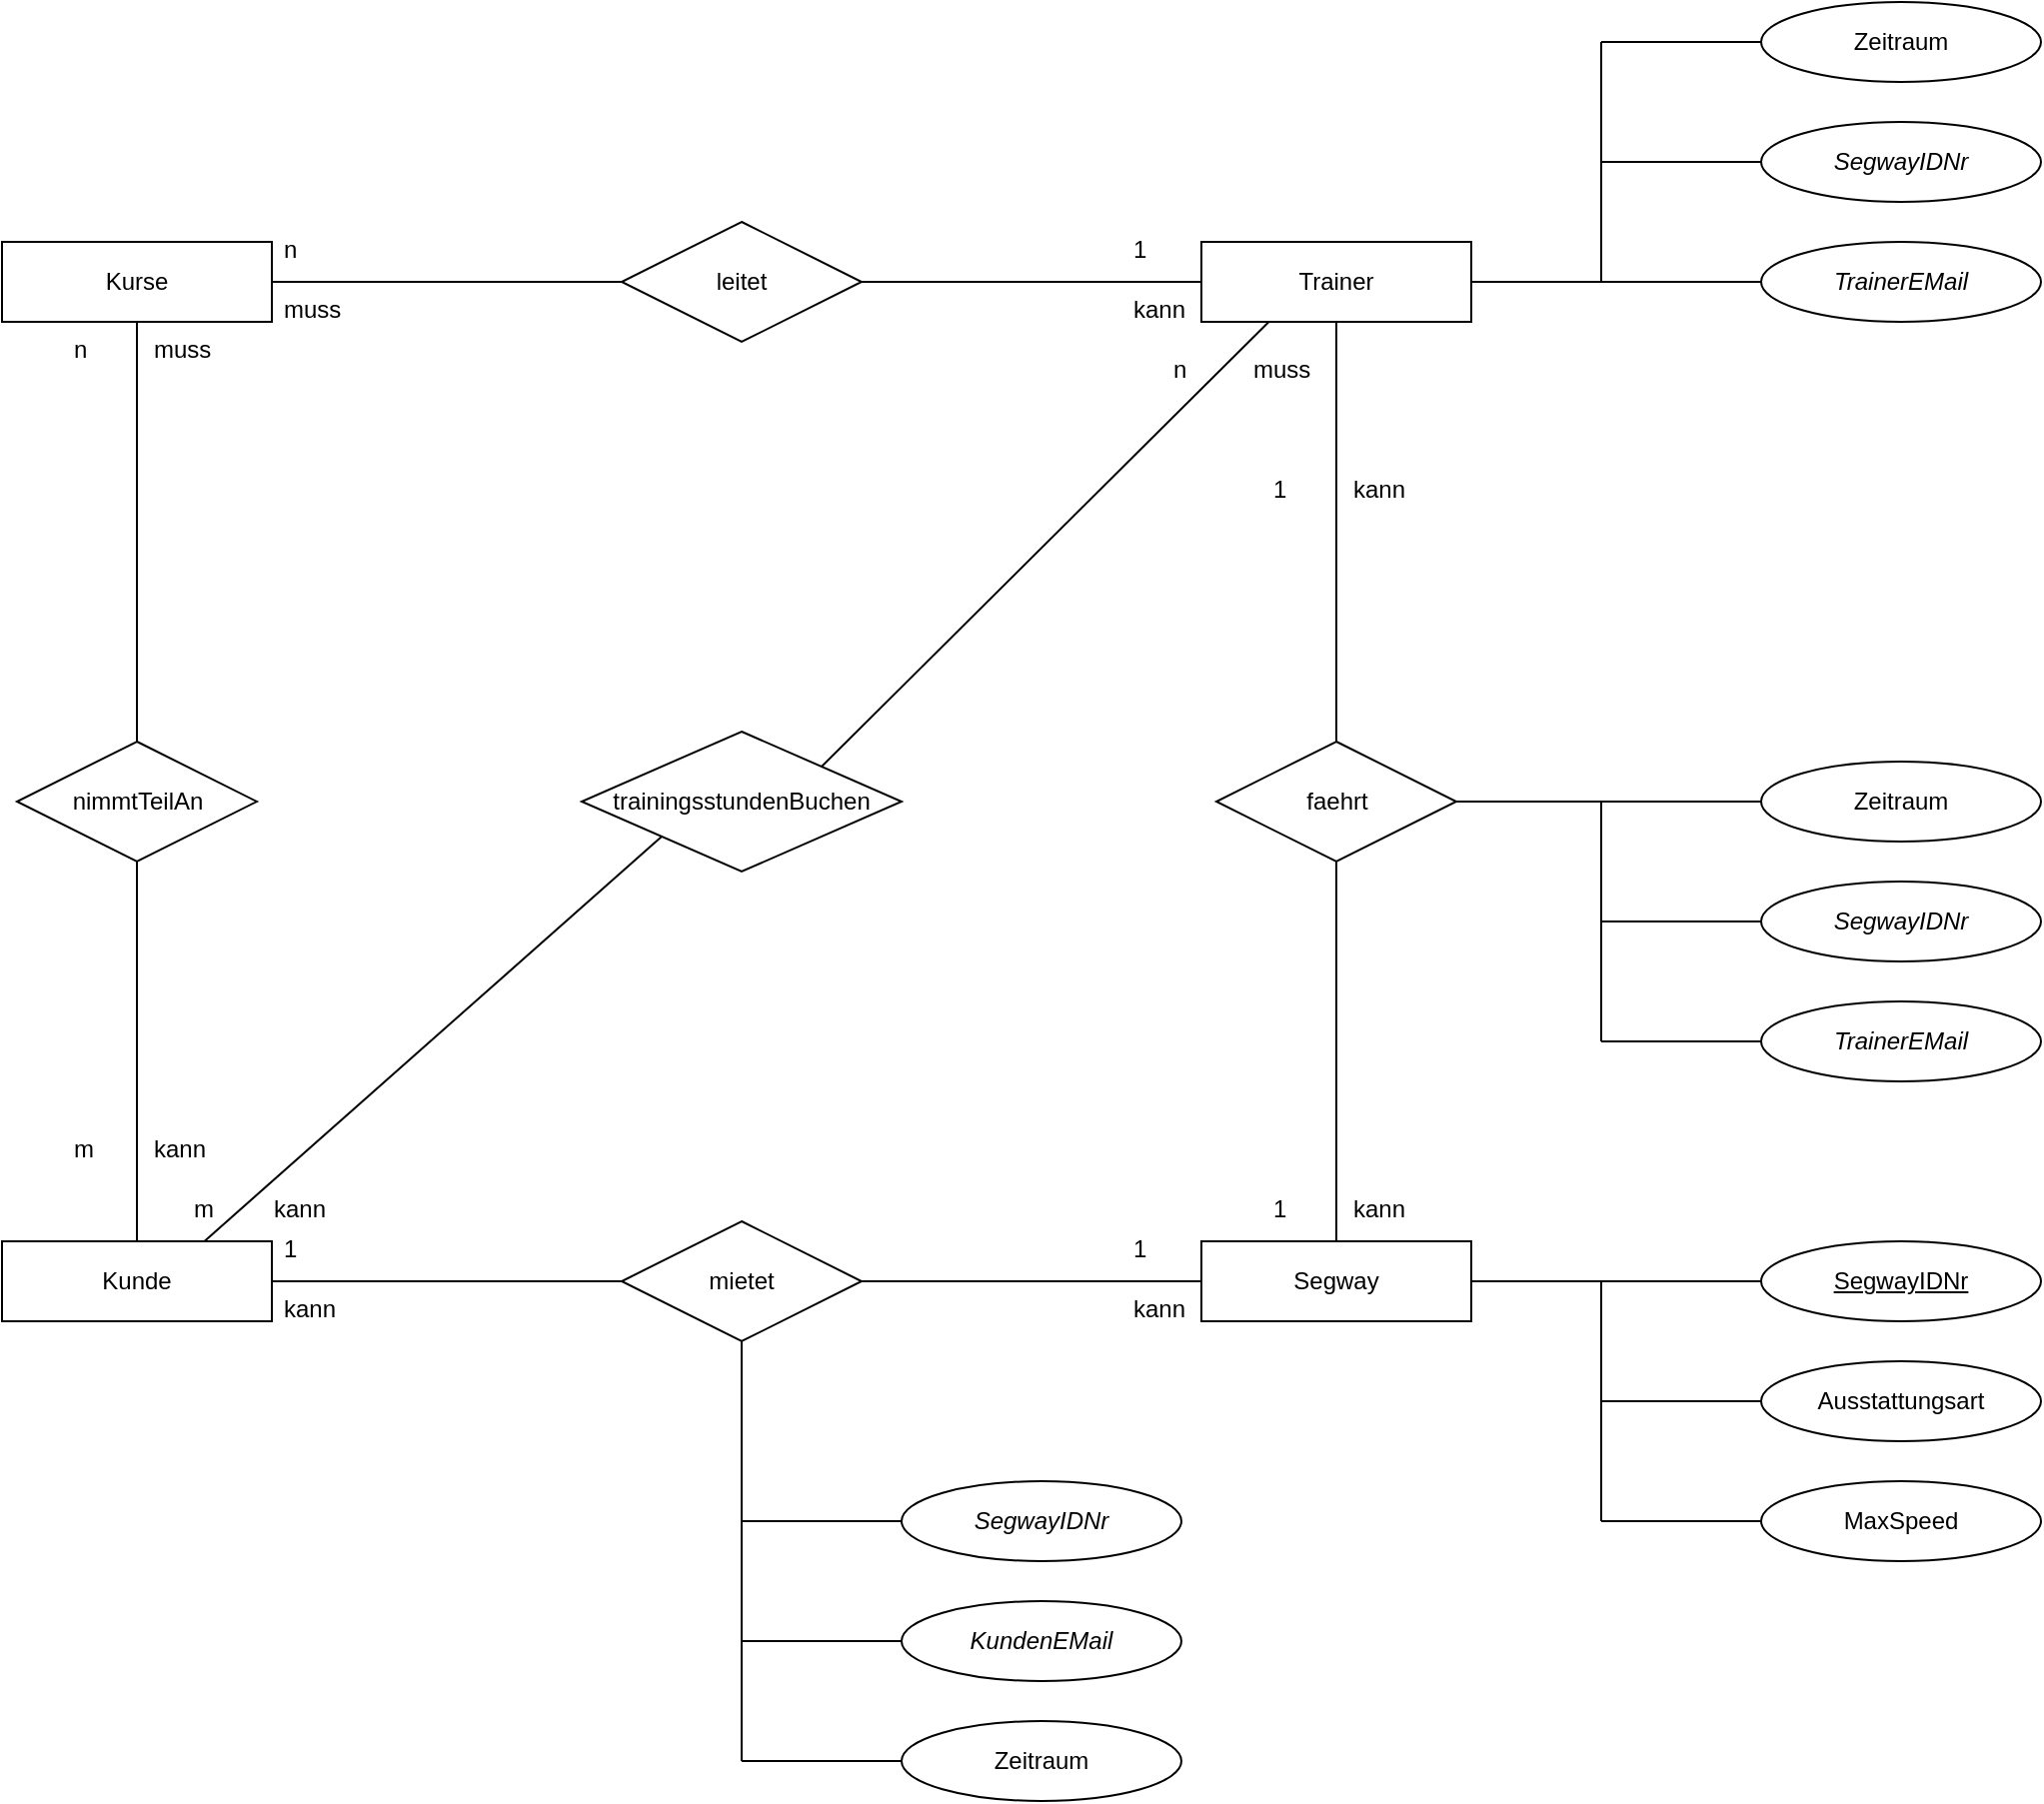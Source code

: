 <mxfile version="16.6.1" type="device"><diagram id="euDFDf5v3u_W_AGFaJGX" name="Page-1"><mxGraphModel dx="1102" dy="1744" grid="1" gridSize="10" guides="1" tooltips="1" connect="1" arrows="1" fold="1" page="1" pageScale="1" pageWidth="827" pageHeight="1169" background="none" math="0" shadow="0"><root><mxCell id="0"/><mxCell id="1" parent="0"/><mxCell id="rPETEuu0OWyHx-MV_tZJ-2" value="Segway" style="whiteSpace=wrap;html=1;align=center;fillColor=#FFFFFF;gradientColor=none;gradientDirection=east;" vertex="1" parent="1"><mxGeometry x="600" y="300" width="135" height="40" as="geometry"/></mxCell><mxCell id="rPETEuu0OWyHx-MV_tZJ-3" value="Kurse" style="whiteSpace=wrap;html=1;align=center;fillColor=#FFFFFF;gradientColor=none;gradientDirection=east;" vertex="1" parent="1"><mxGeometry y="-200" width="135" height="40" as="geometry"/></mxCell><mxCell id="rPETEuu0OWyHx-MV_tZJ-4" value="Trainer" style="whiteSpace=wrap;html=1;align=center;fillColor=#FFFFFF;gradientColor=none;gradientDirection=east;" vertex="1" parent="1"><mxGeometry x="600" y="-200" width="135" height="40" as="geometry"/></mxCell><mxCell id="rPETEuu0OWyHx-MV_tZJ-5" value="Kunde" style="whiteSpace=wrap;html=1;align=center;fillColor=#FFFFFF;gradientColor=none;gradientDirection=east;" vertex="1" parent="1"><mxGeometry y="300" width="135" height="40" as="geometry"/></mxCell><mxCell id="rPETEuu0OWyHx-MV_tZJ-6" value="trainingsstundenBuchen" style="shape=rhombus;perimeter=rhombusPerimeter;whiteSpace=wrap;html=1;align=center;fillColor=#FFFFFF;gradientColor=none;gradientDirection=east;" vertex="1" parent="1"><mxGeometry x="290" y="45" width="160" height="70" as="geometry"/></mxCell><mxCell id="rPETEuu0OWyHx-MV_tZJ-7" value="" style="endArrow=none;html=1;rounded=0;exitX=0.75;exitY=0;exitDx=0;exitDy=0;entryX=0;entryY=1;entryDx=0;entryDy=0;" edge="1" parent="1" source="rPETEuu0OWyHx-MV_tZJ-5" target="rPETEuu0OWyHx-MV_tZJ-6"><mxGeometry relative="1" as="geometry"><mxPoint x="340" y="160" as="sourcePoint"/><mxPoint x="500" y="160" as="targetPoint"/></mxGeometry></mxCell><mxCell id="rPETEuu0OWyHx-MV_tZJ-8" value="" style="endArrow=none;html=1;rounded=0;exitX=1;exitY=0;exitDx=0;exitDy=0;entryX=0.25;entryY=1;entryDx=0;entryDy=0;" edge="1" parent="1" source="rPETEuu0OWyHx-MV_tZJ-6" target="rPETEuu0OWyHx-MV_tZJ-4"><mxGeometry relative="1" as="geometry"><mxPoint x="111.25" y="310" as="sourcePoint"/><mxPoint x="190" y="192.5" as="targetPoint"/></mxGeometry></mxCell><mxCell id="rPETEuu0OWyHx-MV_tZJ-9" value="muss" style="text;strokeColor=none;fillColor=none;spacingLeft=4;spacingRight=4;overflow=hidden;rotatable=0;points=[[0,0.5],[1,0.5]];portConstraint=eastwest;fontSize=12;" vertex="1" parent="1"><mxGeometry x="620" y="-150" width="40" height="30" as="geometry"/></mxCell><mxCell id="rPETEuu0OWyHx-MV_tZJ-10" value="kann" style="text;strokeColor=none;fillColor=none;spacingLeft=4;spacingRight=4;overflow=hidden;rotatable=0;points=[[0,0.5],[1,0.5]];portConstraint=eastwest;fontSize=12;" vertex="1" parent="1"><mxGeometry x="130" y="270" width="40" height="30" as="geometry"/></mxCell><mxCell id="rPETEuu0OWyHx-MV_tZJ-12" value="n" style="text;strokeColor=none;fillColor=none;spacingLeft=4;spacingRight=4;overflow=hidden;rotatable=0;points=[[0,0.5],[1,0.5]];portConstraint=eastwest;fontSize=12;" vertex="1" parent="1"><mxGeometry x="580" y="-150" width="40" height="30" as="geometry"/></mxCell><mxCell id="rPETEuu0OWyHx-MV_tZJ-13" value="m" style="text;strokeColor=none;fillColor=none;spacingLeft=4;spacingRight=4;overflow=hidden;rotatable=0;points=[[0,0.5],[1,0.5]];portConstraint=eastwest;fontSize=12;" vertex="1" parent="1"><mxGeometry x="90" y="270" width="40" height="30" as="geometry"/></mxCell><mxCell id="rPETEuu0OWyHx-MV_tZJ-14" value="mietet" style="shape=rhombus;perimeter=rhombusPerimeter;whiteSpace=wrap;html=1;align=center;fillColor=#FFFFFF;gradientColor=none;gradientDirection=east;" vertex="1" parent="1"><mxGeometry x="310" y="290" width="120" height="60" as="geometry"/></mxCell><mxCell id="rPETEuu0OWyHx-MV_tZJ-15" value="" style="endArrow=none;html=1;rounded=0;exitX=1;exitY=0.5;exitDx=0;exitDy=0;entryX=0;entryY=0.5;entryDx=0;entryDy=0;" edge="1" parent="1" source="rPETEuu0OWyHx-MV_tZJ-14" target="rPETEuu0OWyHx-MV_tZJ-2"><mxGeometry relative="1" as="geometry"><mxPoint x="111.25" y="310" as="sourcePoint"/><mxPoint x="350" y="112.5" as="targetPoint"/></mxGeometry></mxCell><mxCell id="rPETEuu0OWyHx-MV_tZJ-16" value="" style="endArrow=none;html=1;rounded=0;exitX=1;exitY=0.5;exitDx=0;exitDy=0;entryX=0;entryY=0.5;entryDx=0;entryDy=0;" edge="1" parent="1" source="rPETEuu0OWyHx-MV_tZJ-5" target="rPETEuu0OWyHx-MV_tZJ-14"><mxGeometry relative="1" as="geometry"><mxPoint x="121.25" y="320" as="sourcePoint"/><mxPoint x="360" y="122.5" as="targetPoint"/></mxGeometry></mxCell><mxCell id="rPETEuu0OWyHx-MV_tZJ-17" value="faehrt" style="shape=rhombus;perimeter=rhombusPerimeter;whiteSpace=wrap;html=1;align=center;fillColor=#FFFFFF;gradientColor=none;gradientDirection=east;" vertex="1" parent="1"><mxGeometry x="607.5" y="50" width="120" height="60" as="geometry"/></mxCell><mxCell id="rPETEuu0OWyHx-MV_tZJ-18" value="" style="endArrow=none;html=1;rounded=0;exitX=0.5;exitY=1;exitDx=0;exitDy=0;entryX=0.5;entryY=0;entryDx=0;entryDy=0;" edge="1" parent="1" source="rPETEuu0OWyHx-MV_tZJ-17" target="rPETEuu0OWyHx-MV_tZJ-2"><mxGeometry relative="1" as="geometry"><mxPoint x="406.25" y="70" as="sourcePoint"/><mxPoint x="895" y="80" as="targetPoint"/></mxGeometry></mxCell><mxCell id="rPETEuu0OWyHx-MV_tZJ-19" value="" style="endArrow=none;html=1;rounded=0;exitX=0.5;exitY=1;exitDx=0;exitDy=0;entryX=0.5;entryY=0;entryDx=0;entryDy=0;" edge="1" parent="1" target="rPETEuu0OWyHx-MV_tZJ-17" source="rPETEuu0OWyHx-MV_tZJ-4"><mxGeometry relative="1" as="geometry"><mxPoint x="430" y="80" as="sourcePoint"/><mxPoint x="655" y="-117.5" as="targetPoint"/></mxGeometry></mxCell><mxCell id="rPETEuu0OWyHx-MV_tZJ-22" value="leitet" style="shape=rhombus;perimeter=rhombusPerimeter;whiteSpace=wrap;html=1;align=center;fillColor=#FFFFFF;gradientColor=none;gradientDirection=east;" vertex="1" parent="1"><mxGeometry x="310" y="-210" width="120" height="60" as="geometry"/></mxCell><mxCell id="rPETEuu0OWyHx-MV_tZJ-23" value="" style="endArrow=none;html=1;rounded=0;exitX=1;exitY=0.5;exitDx=0;exitDy=0;entryX=0;entryY=0.5;entryDx=0;entryDy=0;" edge="1" parent="1" source="rPETEuu0OWyHx-MV_tZJ-22" target="rPETEuu0OWyHx-MV_tZJ-4"><mxGeometry relative="1" as="geometry"><mxPoint x="81.25" y="-90" as="sourcePoint"/><mxPoint x="570" y="-80" as="targetPoint"/></mxGeometry></mxCell><mxCell id="rPETEuu0OWyHx-MV_tZJ-24" value="" style="endArrow=none;html=1;rounded=0;exitX=1;exitY=0.5;exitDx=0;exitDy=0;entryX=0;entryY=0.5;entryDx=0;entryDy=0;" edge="1" parent="1" target="rPETEuu0OWyHx-MV_tZJ-22" source="rPETEuu0OWyHx-MV_tZJ-3"><mxGeometry relative="1" as="geometry"><mxPoint x="105" y="-80" as="sourcePoint"/><mxPoint x="330" y="-277.5" as="targetPoint"/></mxGeometry></mxCell><mxCell id="rPETEuu0OWyHx-MV_tZJ-26" value="nimmtTeilAn" style="shape=rhombus;perimeter=rhombusPerimeter;whiteSpace=wrap;html=1;align=center;fillColor=#FFFFFF;gradientColor=none;gradientDirection=east;" vertex="1" parent="1"><mxGeometry x="7.5" y="50" width="120" height="60" as="geometry"/></mxCell><mxCell id="rPETEuu0OWyHx-MV_tZJ-27" value="" style="endArrow=none;html=1;rounded=0;exitX=0.5;exitY=1;exitDx=0;exitDy=0;entryX=0.5;entryY=0;entryDx=0;entryDy=0;" edge="1" parent="1" source="rPETEuu0OWyHx-MV_tZJ-26" target="rPETEuu0OWyHx-MV_tZJ-5"><mxGeometry relative="1" as="geometry"><mxPoint x="-101.25" y="40" as="sourcePoint"/><mxPoint x="160" y="270" as="targetPoint"/></mxGeometry></mxCell><mxCell id="rPETEuu0OWyHx-MV_tZJ-28" value="" style="endArrow=none;html=1;rounded=0;exitX=0.5;exitY=1;exitDx=0;exitDy=0;entryX=0.5;entryY=0;entryDx=0;entryDy=0;" edge="1" parent="1" target="rPETEuu0OWyHx-MV_tZJ-26" source="rPETEuu0OWyHx-MV_tZJ-3"><mxGeometry relative="1" as="geometry"><mxPoint x="160" y="-190" as="sourcePoint"/><mxPoint x="147.5" y="-147.5" as="targetPoint"/></mxGeometry></mxCell><mxCell id="rPETEuu0OWyHx-MV_tZJ-29" value="n" style="text;strokeColor=none;fillColor=none;spacingLeft=4;spacingRight=4;overflow=hidden;rotatable=0;points=[[0,0.5],[1,0.5]];portConstraint=eastwest;fontSize=12;" vertex="1" parent="1"><mxGeometry x="135" y="-210" width="40" height="30" as="geometry"/></mxCell><mxCell id="rPETEuu0OWyHx-MV_tZJ-30" value="1" style="text;strokeColor=none;fillColor=none;spacingLeft=4;spacingRight=4;overflow=hidden;rotatable=0;points=[[0,0.5],[1,0.5]];portConstraint=eastwest;fontSize=12;" vertex="1" parent="1"><mxGeometry x="560" y="-210" width="40" height="30" as="geometry"/></mxCell><mxCell id="rPETEuu0OWyHx-MV_tZJ-32" value="kann" style="text;strokeColor=none;fillColor=none;spacingLeft=4;spacingRight=4;overflow=hidden;rotatable=0;points=[[0,0.5],[1,0.5]];portConstraint=eastwest;fontSize=12;" vertex="1" parent="1"><mxGeometry x="560" y="-180" width="40" height="30" as="geometry"/></mxCell><mxCell id="rPETEuu0OWyHx-MV_tZJ-33" value="muss" style="text;strokeColor=none;fillColor=none;spacingLeft=4;spacingRight=4;overflow=hidden;rotatable=0;points=[[0,0.5],[1,0.5]];portConstraint=eastwest;fontSize=12;" vertex="1" parent="1"><mxGeometry x="135" y="-180" width="40" height="30" as="geometry"/></mxCell><mxCell id="rPETEuu0OWyHx-MV_tZJ-34" value="m" style="text;strokeColor=none;fillColor=none;spacingLeft=4;spacingRight=4;overflow=hidden;rotatable=0;points=[[0,0.5],[1,0.5]];portConstraint=eastwest;fontSize=12;" vertex="1" parent="1"><mxGeometry x="30" y="240" width="40" height="30" as="geometry"/></mxCell><mxCell id="rPETEuu0OWyHx-MV_tZJ-35" value="n" style="text;strokeColor=none;fillColor=none;spacingLeft=4;spacingRight=4;overflow=hidden;rotatable=0;points=[[0,0.5],[1,0.5]];portConstraint=eastwest;fontSize=12;" vertex="1" parent="1"><mxGeometry x="30" y="-160" width="40" height="30" as="geometry"/></mxCell><mxCell id="rPETEuu0OWyHx-MV_tZJ-36" value="muss" style="text;strokeColor=none;fillColor=none;spacingLeft=4;spacingRight=4;overflow=hidden;rotatable=0;points=[[0,0.5],[1,0.5]];portConstraint=eastwest;fontSize=12;" vertex="1" parent="1"><mxGeometry x="70" y="-160" width="40" height="30" as="geometry"/></mxCell><mxCell id="rPETEuu0OWyHx-MV_tZJ-37" value="kann" style="text;strokeColor=none;fillColor=none;spacingLeft=4;spacingRight=4;overflow=hidden;rotatable=0;points=[[0,0.5],[1,0.5]];portConstraint=eastwest;fontSize=12;" vertex="1" parent="1"><mxGeometry x="70" y="240" width="40" height="30" as="geometry"/></mxCell><mxCell id="rPETEuu0OWyHx-MV_tZJ-38" value="1" style="text;strokeColor=none;fillColor=none;spacingLeft=4;spacingRight=4;overflow=hidden;rotatable=0;points=[[0,0.5],[1,0.5]];portConstraint=eastwest;fontSize=12;" vertex="1" parent="1"><mxGeometry x="135" y="290" width="40" height="30" as="geometry"/></mxCell><mxCell id="rPETEuu0OWyHx-MV_tZJ-39" value="1" style="text;strokeColor=none;fillColor=none;spacingLeft=4;spacingRight=4;overflow=hidden;rotatable=0;points=[[0,0.5],[1,0.5]];portConstraint=eastwest;fontSize=12;" vertex="1" parent="1"><mxGeometry x="560" y="290" width="40" height="30" as="geometry"/></mxCell><mxCell id="rPETEuu0OWyHx-MV_tZJ-40" value="kann" style="text;strokeColor=none;fillColor=none;spacingLeft=4;spacingRight=4;overflow=hidden;rotatable=0;points=[[0,0.5],[1,0.5]];portConstraint=eastwest;fontSize=12;" vertex="1" parent="1"><mxGeometry x="135" y="320" width="40" height="30" as="geometry"/></mxCell><mxCell id="rPETEuu0OWyHx-MV_tZJ-41" value="kann" style="text;strokeColor=none;fillColor=none;spacingLeft=4;spacingRight=4;overflow=hidden;rotatable=0;points=[[0,0.5],[1,0.5]];portConstraint=eastwest;fontSize=12;" vertex="1" parent="1"><mxGeometry x="560" y="320" width="40" height="30" as="geometry"/></mxCell><mxCell id="rPETEuu0OWyHx-MV_tZJ-42" value="1" style="text;strokeColor=none;fillColor=none;spacingLeft=4;spacingRight=4;overflow=hidden;rotatable=0;points=[[0,0.5],[1,0.5]];portConstraint=eastwest;fontSize=12;" vertex="1" parent="1"><mxGeometry x="630" y="-90" width="40" height="30" as="geometry"/></mxCell><mxCell id="rPETEuu0OWyHx-MV_tZJ-43" value="kann" style="text;strokeColor=none;fillColor=none;spacingLeft=4;spacingRight=4;overflow=hidden;rotatable=0;points=[[0,0.5],[1,0.5]];portConstraint=eastwest;fontSize=12;" vertex="1" parent="1"><mxGeometry x="670" y="-90" width="40" height="30" as="geometry"/></mxCell><mxCell id="rPETEuu0OWyHx-MV_tZJ-44" value="kann" style="text;strokeColor=none;fillColor=none;spacingLeft=4;spacingRight=4;overflow=hidden;rotatable=0;points=[[0,0.5],[1,0.5]];portConstraint=eastwest;fontSize=12;" vertex="1" parent="1"><mxGeometry x="670" y="270" width="40" height="30" as="geometry"/></mxCell><mxCell id="rPETEuu0OWyHx-MV_tZJ-45" value="1" style="text;strokeColor=none;fillColor=none;spacingLeft=4;spacingRight=4;overflow=hidden;rotatable=0;points=[[0,0.5],[1,0.5]];portConstraint=eastwest;fontSize=12;" vertex="1" parent="1"><mxGeometry x="630" y="270" width="40" height="30" as="geometry"/></mxCell><mxCell id="rPETEuu0OWyHx-MV_tZJ-46" value="&lt;div&gt;&lt;u&gt;SegwayIDNr&lt;/u&gt;&lt;/div&gt;" style="ellipse;whiteSpace=wrap;html=1;align=center;fillColor=#FFFFFF;gradientColor=none;gradientDirection=east;" vertex="1" parent="1"><mxGeometry x="880" y="300" width="140" height="40" as="geometry"/></mxCell><mxCell id="rPETEuu0OWyHx-MV_tZJ-48" value="Ausstattungsart" style="ellipse;whiteSpace=wrap;html=1;align=center;fillColor=#FFFFFF;gradientColor=none;gradientDirection=east;" vertex="1" parent="1"><mxGeometry x="880" y="360" width="140" height="40" as="geometry"/></mxCell><mxCell id="rPETEuu0OWyHx-MV_tZJ-49" value="&lt;div&gt;MaxSpeed&lt;/div&gt;" style="ellipse;whiteSpace=wrap;html=1;align=center;fillColor=#FFFFFF;gradientColor=none;gradientDirection=east;" vertex="1" parent="1"><mxGeometry x="880" y="420" width="140" height="40" as="geometry"/></mxCell><mxCell id="rPETEuu0OWyHx-MV_tZJ-50" value="" style="endArrow=none;html=1;rounded=0;entryX=1;entryY=0.5;entryDx=0;entryDy=0;" edge="1" parent="1" target="rPETEuu0OWyHx-MV_tZJ-2"><mxGeometry relative="1" as="geometry"><mxPoint x="800" y="320" as="sourcePoint"/><mxPoint x="820" y="350" as="targetPoint"/></mxGeometry></mxCell><mxCell id="rPETEuu0OWyHx-MV_tZJ-51" value="" style="endArrow=none;html=1;rounded=0;" edge="1" parent="1"><mxGeometry relative="1" as="geometry"><mxPoint x="800" y="440" as="sourcePoint"/><mxPoint x="800" y="320" as="targetPoint"/></mxGeometry></mxCell><mxCell id="rPETEuu0OWyHx-MV_tZJ-52" value="" style="endArrow=none;html=1;rounded=0;entryX=0;entryY=0.5;entryDx=0;entryDy=0;" edge="1" parent="1" target="rPETEuu0OWyHx-MV_tZJ-46"><mxGeometry relative="1" as="geometry"><mxPoint x="800" y="320" as="sourcePoint"/><mxPoint x="630" y="350" as="targetPoint"/></mxGeometry></mxCell><mxCell id="rPETEuu0OWyHx-MV_tZJ-53" value="" style="endArrow=none;html=1;rounded=0;entryX=0;entryY=0.5;entryDx=0;entryDy=0;" edge="1" parent="1" target="rPETEuu0OWyHx-MV_tZJ-48"><mxGeometry relative="1" as="geometry"><mxPoint x="800" y="380" as="sourcePoint"/><mxPoint x="890" y="330" as="targetPoint"/></mxGeometry></mxCell><mxCell id="rPETEuu0OWyHx-MV_tZJ-54" value="" style="endArrow=none;html=1;rounded=0;entryX=0;entryY=0.5;entryDx=0;entryDy=0;" edge="1" parent="1" target="rPETEuu0OWyHx-MV_tZJ-49"><mxGeometry relative="1" as="geometry"><mxPoint x="800" y="440" as="sourcePoint"/><mxPoint x="900" y="340" as="targetPoint"/></mxGeometry></mxCell><mxCell id="rPETEuu0OWyHx-MV_tZJ-55" value="" style="endArrow=none;html=1;rounded=0;exitX=1;exitY=0.5;exitDx=0;exitDy=0;" edge="1" parent="1" source="rPETEuu0OWyHx-MV_tZJ-17"><mxGeometry relative="1" as="geometry"><mxPoint x="830" y="350" as="sourcePoint"/><mxPoint x="800" y="80" as="targetPoint"/></mxGeometry></mxCell><mxCell id="rPETEuu0OWyHx-MV_tZJ-56" value="" style="endArrow=none;html=1;rounded=0;" edge="1" parent="1"><mxGeometry relative="1" as="geometry"><mxPoint x="800" y="200" as="sourcePoint"/><mxPoint x="800" y="80" as="targetPoint"/></mxGeometry></mxCell><mxCell id="rPETEuu0OWyHx-MV_tZJ-57" value="Zeitraum" style="ellipse;whiteSpace=wrap;html=1;align=center;fillColor=#FFFFFF;gradientColor=none;gradientDirection=east;" vertex="1" parent="1"><mxGeometry x="880" y="60" width="140" height="40" as="geometry"/></mxCell><mxCell id="rPETEuu0OWyHx-MV_tZJ-58" value="&lt;div align=&quot;center&quot;&gt;&lt;i&gt;SegwayIDNr&lt;/i&gt;&lt;/div&gt;" style="ellipse;whiteSpace=wrap;html=1;align=center;fillColor=#FFFFFF;gradientColor=none;gradientDirection=east;" vertex="1" parent="1"><mxGeometry x="880" y="120" width="140" height="40" as="geometry"/></mxCell><mxCell id="rPETEuu0OWyHx-MV_tZJ-59" value="&lt;i&gt;TrainerEMail&lt;/i&gt;" style="ellipse;whiteSpace=wrap;html=1;align=center;fillColor=#FFFFFF;gradientColor=none;gradientDirection=east;" vertex="1" parent="1"><mxGeometry x="880" y="180" width="140" height="40" as="geometry"/></mxCell><mxCell id="rPETEuu0OWyHx-MV_tZJ-60" value="" style="endArrow=none;html=1;rounded=0;entryX=0;entryY=0.5;entryDx=0;entryDy=0;" edge="1" parent="1" target="rPETEuu0OWyHx-MV_tZJ-57"><mxGeometry relative="1" as="geometry"><mxPoint x="800" y="80" as="sourcePoint"/><mxPoint x="630" y="110" as="targetPoint"/></mxGeometry></mxCell><mxCell id="rPETEuu0OWyHx-MV_tZJ-61" value="" style="endArrow=none;html=1;rounded=0;entryX=0;entryY=0.5;entryDx=0;entryDy=0;" edge="1" parent="1" target="rPETEuu0OWyHx-MV_tZJ-58"><mxGeometry relative="1" as="geometry"><mxPoint x="800" y="140" as="sourcePoint"/><mxPoint x="890" y="90" as="targetPoint"/></mxGeometry></mxCell><mxCell id="rPETEuu0OWyHx-MV_tZJ-62" value="" style="endArrow=none;html=1;rounded=0;entryX=0;entryY=0.5;entryDx=0;entryDy=0;" edge="1" parent="1" target="rPETEuu0OWyHx-MV_tZJ-59"><mxGeometry relative="1" as="geometry"><mxPoint x="800" y="200" as="sourcePoint"/><mxPoint x="900" y="100" as="targetPoint"/></mxGeometry></mxCell><mxCell id="rPETEuu0OWyHx-MV_tZJ-69" value="&lt;i&gt;SegwayIDNr&lt;/i&gt;" style="ellipse;whiteSpace=wrap;html=1;align=center;fillColor=#FFFFFF;gradientColor=none;gradientDirection=east;" vertex="1" parent="1"><mxGeometry x="450" y="420" width="140" height="40" as="geometry"/></mxCell><mxCell id="rPETEuu0OWyHx-MV_tZJ-70" value="&lt;i&gt;KundenEMail&lt;/i&gt;" style="ellipse;whiteSpace=wrap;html=1;align=center;fillColor=#FFFFFF;gradientColor=none;gradientDirection=east;" vertex="1" parent="1"><mxGeometry x="450" y="480" width="140" height="40" as="geometry"/></mxCell><mxCell id="rPETEuu0OWyHx-MV_tZJ-71" value="Zeitraum" style="ellipse;whiteSpace=wrap;html=1;align=center;fillColor=#FFFFFF;gradientColor=none;gradientDirection=east;" vertex="1" parent="1"><mxGeometry x="450" y="540" width="140" height="40" as="geometry"/></mxCell><mxCell id="rPETEuu0OWyHx-MV_tZJ-72" value="" style="endArrow=none;html=1;rounded=0;entryX=0;entryY=0.5;entryDx=0;entryDy=0;" edge="1" parent="1" target="rPETEuu0OWyHx-MV_tZJ-69"><mxGeometry relative="1" as="geometry"><mxPoint x="370" y="440" as="sourcePoint"/><mxPoint x="200" y="470" as="targetPoint"/></mxGeometry></mxCell><mxCell id="rPETEuu0OWyHx-MV_tZJ-73" value="" style="endArrow=none;html=1;rounded=0;entryX=0;entryY=0.5;entryDx=0;entryDy=0;" edge="1" parent="1" target="rPETEuu0OWyHx-MV_tZJ-70"><mxGeometry relative="1" as="geometry"><mxPoint x="370" y="500" as="sourcePoint"/><mxPoint x="460" y="450" as="targetPoint"/></mxGeometry></mxCell><mxCell id="rPETEuu0OWyHx-MV_tZJ-74" value="" style="endArrow=none;html=1;rounded=0;entryX=0;entryY=0.5;entryDx=0;entryDy=0;" edge="1" parent="1" target="rPETEuu0OWyHx-MV_tZJ-71"><mxGeometry relative="1" as="geometry"><mxPoint x="370" y="560" as="sourcePoint"/><mxPoint x="470" y="460" as="targetPoint"/></mxGeometry></mxCell><mxCell id="rPETEuu0OWyHx-MV_tZJ-75" value="" style="endArrow=none;html=1;rounded=0;exitX=0.5;exitY=1;exitDx=0;exitDy=0;" edge="1" parent="1" source="rPETEuu0OWyHx-MV_tZJ-14"><mxGeometry relative="1" as="geometry"><mxPoint x="380" y="450" as="sourcePoint"/><mxPoint x="370" y="560" as="targetPoint"/></mxGeometry></mxCell><mxCell id="rPETEuu0OWyHx-MV_tZJ-77" value="" style="endArrow=none;html=1;rounded=0;exitX=1;exitY=0.5;exitDx=0;exitDy=0;" edge="1" parent="1" source="rPETEuu0OWyHx-MV_tZJ-4"><mxGeometry relative="1" as="geometry"><mxPoint x="735" y="-300" as="sourcePoint"/><mxPoint x="808" y="-180" as="targetPoint"/></mxGeometry></mxCell><mxCell id="rPETEuu0OWyHx-MV_tZJ-78" value="" style="endArrow=none;html=1;rounded=0;" edge="1" parent="1"><mxGeometry relative="1" as="geometry"><mxPoint x="800" y="-180" as="sourcePoint"/><mxPoint x="800" y="-300" as="targetPoint"/></mxGeometry></mxCell><mxCell id="rPETEuu0OWyHx-MV_tZJ-79" value="Zeitraum" style="ellipse;whiteSpace=wrap;html=1;align=center;fillColor=#FFFFFF;gradientColor=none;gradientDirection=east;" vertex="1" parent="1"><mxGeometry x="880" y="-320" width="140" height="40" as="geometry"/></mxCell><mxCell id="rPETEuu0OWyHx-MV_tZJ-80" value="&lt;div align=&quot;center&quot;&gt;&lt;i&gt;SegwayIDNr&lt;/i&gt;&lt;/div&gt;" style="ellipse;whiteSpace=wrap;html=1;align=center;fillColor=#FFFFFF;gradientColor=none;gradientDirection=east;" vertex="1" parent="1"><mxGeometry x="880" y="-260" width="140" height="40" as="geometry"/></mxCell><mxCell id="rPETEuu0OWyHx-MV_tZJ-81" value="&lt;i&gt;TrainerEMail&lt;/i&gt;" style="ellipse;whiteSpace=wrap;html=1;align=center;fillColor=#FFFFFF;gradientColor=none;gradientDirection=east;" vertex="1" parent="1"><mxGeometry x="880" y="-200" width="140" height="40" as="geometry"/></mxCell><mxCell id="rPETEuu0OWyHx-MV_tZJ-82" value="" style="endArrow=none;html=1;rounded=0;entryX=0;entryY=0.5;entryDx=0;entryDy=0;" edge="1" parent="1" target="rPETEuu0OWyHx-MV_tZJ-79"><mxGeometry relative="1" as="geometry"><mxPoint x="800" y="-300" as="sourcePoint"/><mxPoint x="637.5" y="-270" as="targetPoint"/></mxGeometry></mxCell><mxCell id="rPETEuu0OWyHx-MV_tZJ-83" value="" style="endArrow=none;html=1;rounded=0;entryX=0;entryY=0.5;entryDx=0;entryDy=0;" edge="1" parent="1" target="rPETEuu0OWyHx-MV_tZJ-80"><mxGeometry relative="1" as="geometry"><mxPoint x="800" y="-240" as="sourcePoint"/><mxPoint x="897.5" y="-290" as="targetPoint"/></mxGeometry></mxCell><mxCell id="rPETEuu0OWyHx-MV_tZJ-84" value="" style="endArrow=none;html=1;rounded=0;entryX=0;entryY=0.5;entryDx=0;entryDy=0;" edge="1" parent="1" target="rPETEuu0OWyHx-MV_tZJ-81"><mxGeometry relative="1" as="geometry"><mxPoint x="807.5" y="-180" as="sourcePoint"/><mxPoint x="907.5" y="-280" as="targetPoint"/></mxGeometry></mxCell></root></mxGraphModel></diagram></mxfile>